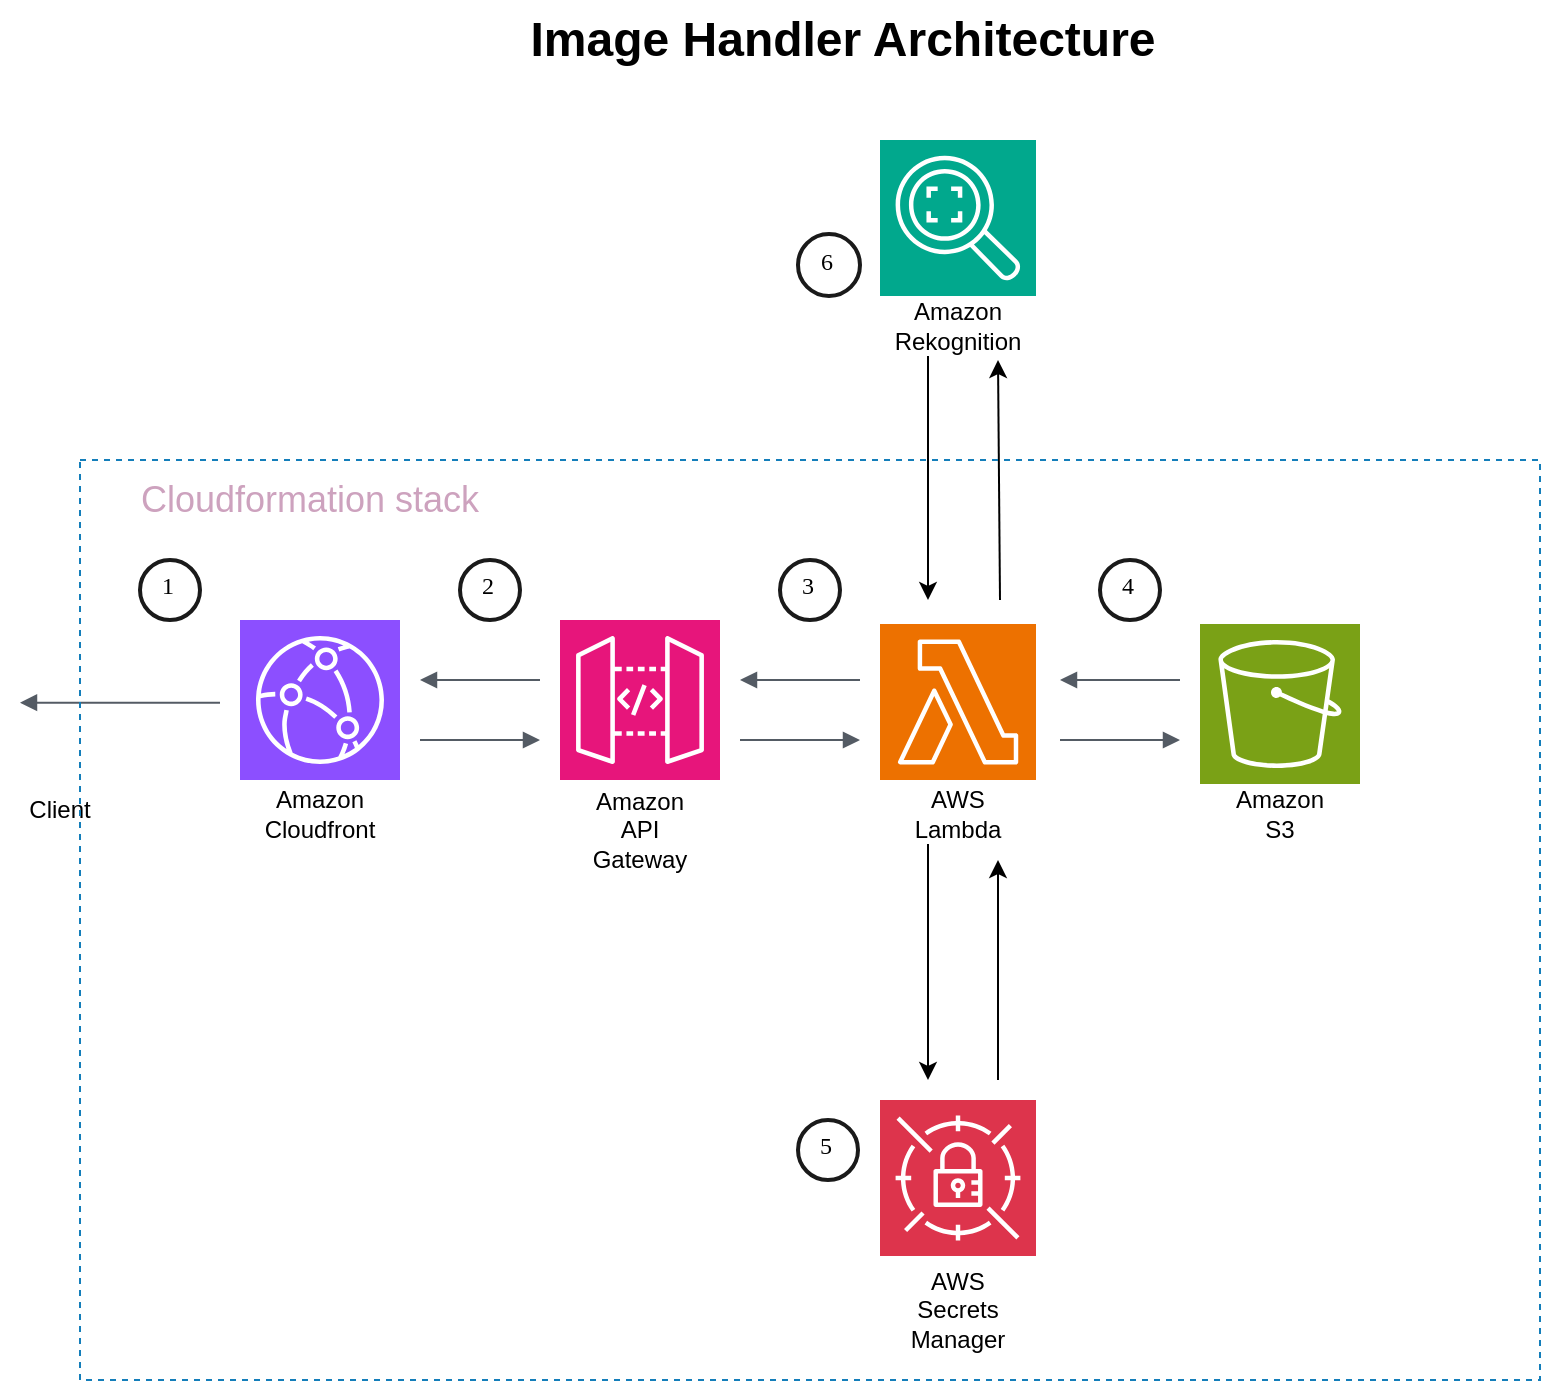 <mxfile version="24.2.5" type="device">
  <diagram name="Page-1" id="yVxbVoCsJgrxHDC4eWpE">
    <mxGraphModel dx="1434" dy="844" grid="1" gridSize="10" guides="1" tooltips="1" connect="1" arrows="1" fold="1" page="1" pageScale="1" pageWidth="827" pageHeight="1169" math="0" shadow="0">
      <root>
        <mxCell id="0" />
        <mxCell id="1" parent="0" />
        <mxCell id="MpaLouSDAzyBsc086wj5-134" value="" style="sketch=0;points=[[0,0,0],[0.25,0,0],[0.5,0,0],[0.75,0,0],[1,0,0],[0,1,0],[0.25,1,0],[0.5,1,0],[0.75,1,0],[1,1,0],[0,0.25,0],[0,0.5,0],[0,0.75,0],[1,0.25,0],[1,0.5,0],[1,0.75,0]];outlineConnect=0;fontColor=#232F3E;fillColor=#8C4FFF;strokeColor=#ffffff;dashed=0;verticalLabelPosition=bottom;verticalAlign=top;align=center;html=1;fontSize=12;fontStyle=0;aspect=fixed;shape=mxgraph.aws4.resourceIcon;resIcon=mxgraph.aws4.cloudfront;" parent="1" vertex="1">
          <mxGeometry x="120" y="320" width="80" height="80" as="geometry" />
        </mxCell>
        <mxCell id="MpaLouSDAzyBsc086wj5-135" value="" style="sketch=0;points=[[0,0,0],[0.25,0,0],[0.5,0,0],[0.75,0,0],[1,0,0],[0,1,0],[0.25,1,0],[0.5,1,0],[0.75,1,0],[1,1,0],[0,0.25,0],[0,0.5,0],[0,0.75,0],[1,0.25,0],[1,0.5,0],[1,0.75,0]];outlineConnect=0;fontColor=#232F3E;fillColor=#E7157B;strokeColor=#ffffff;dashed=0;verticalLabelPosition=bottom;verticalAlign=top;align=center;html=1;fontSize=12;fontStyle=0;aspect=fixed;shape=mxgraph.aws4.resourceIcon;resIcon=mxgraph.aws4.api_gateway;" parent="1" vertex="1">
          <mxGeometry x="280" y="320" width="80" height="80" as="geometry" />
        </mxCell>
        <mxCell id="V1lTG6QdmQS6UyU3iM1M-27" style="edgeStyle=none;rounded=0;orthogonalLoop=1;jettySize=auto;html=1;" parent="1" edge="1">
          <mxGeometry relative="1" as="geometry">
            <mxPoint x="499" y="190" as="targetPoint" />
            <mxPoint x="500" y="310" as="sourcePoint" />
          </mxGeometry>
        </mxCell>
        <mxCell id="MpaLouSDAzyBsc086wj5-138" value="" style="sketch=0;points=[[0,0,0],[0.25,0,0],[0.5,0,0],[0.75,0,0],[1,0,0],[0,1,0],[0.25,1,0],[0.5,1,0],[0.75,1,0],[1,1,0],[0,0.25,0],[0,0.5,0],[0,0.75,0],[1,0.25,0],[1,0.5,0],[1,0.75,0]];outlineConnect=0;fontColor=#232F3E;fillColor=#ED7100;strokeColor=#ffffff;dashed=0;verticalLabelPosition=bottom;verticalAlign=top;align=center;html=1;fontSize=12;fontStyle=0;aspect=fixed;shape=mxgraph.aws4.resourceIcon;resIcon=mxgraph.aws4.lambda;" parent="1" vertex="1">
          <mxGeometry x="440" y="322" width="78" height="78" as="geometry" />
        </mxCell>
        <mxCell id="MpaLouSDAzyBsc086wj5-139" value="" style="sketch=0;points=[[0,0,0],[0.25,0,0],[0.5,0,0],[0.75,0,0],[1,0,0],[0,1,0],[0.25,1,0],[0.5,1,0],[0.75,1,0],[1,1,0],[0,0.25,0],[0,0.5,0],[0,0.75,0],[1,0.25,0],[1,0.5,0],[1,0.75,0]];outlineConnect=0;fontColor=#232F3E;fillColor=#7AA116;strokeColor=#ffffff;dashed=0;verticalLabelPosition=bottom;verticalAlign=top;align=center;html=1;fontSize=12;fontStyle=0;aspect=fixed;shape=mxgraph.aws4.resourceIcon;resIcon=mxgraph.aws4.s3;" parent="1" vertex="1">
          <mxGeometry x="600" y="322" width="80" height="80" as="geometry" />
        </mxCell>
        <mxCell id="V1lTG6QdmQS6UyU3iM1M-30" style="edgeStyle=none;rounded=0;orthogonalLoop=1;jettySize=auto;html=1;" parent="1" edge="1">
          <mxGeometry relative="1" as="geometry">
            <mxPoint x="499" y="440" as="targetPoint" />
            <mxPoint x="499" y="550" as="sourcePoint" />
          </mxGeometry>
        </mxCell>
        <mxCell id="MpaLouSDAzyBsc086wj5-140" value="" style="sketch=0;points=[[0,0,0],[0.25,0,0],[0.5,0,0],[0.75,0,0],[1,0,0],[0,1,0],[0.25,1,0],[0.5,1,0],[0.75,1,0],[1,1,0],[0,0.25,0],[0,0.5,0],[0,0.75,0],[1,0.25,0],[1,0.5,0],[1,0.75,0]];outlineConnect=0;fontColor=#232F3E;fillColor=#DD344C;strokeColor=#ffffff;dashed=0;verticalLabelPosition=bottom;verticalAlign=top;align=center;html=1;fontSize=12;fontStyle=0;aspect=fixed;shape=mxgraph.aws4.resourceIcon;resIcon=mxgraph.aws4.secrets_manager;" parent="1" vertex="1">
          <mxGeometry x="440" y="560" width="78" height="78" as="geometry" />
        </mxCell>
        <mxCell id="MpaLouSDAzyBsc086wj5-141" value="" style="sketch=0;points=[[0,0,0],[0.25,0,0],[0.5,0,0],[0.75,0,0],[1,0,0],[0,1,0],[0.25,1,0],[0.5,1,0],[0.75,1,0],[1,1,0],[0,0.25,0],[0,0.5,0],[0,0.75,0],[1,0.25,0],[1,0.5,0],[1,0.75,0]];outlineConnect=0;fontColor=#232F3E;fillColor=#01A88D;strokeColor=#ffffff;dashed=0;verticalLabelPosition=bottom;verticalAlign=top;align=center;html=1;fontSize=12;fontStyle=0;aspect=fixed;shape=mxgraph.aws4.resourceIcon;resIcon=mxgraph.aws4.rekognition_2;" parent="1" vertex="1">
          <mxGeometry x="440" y="80" width="78" height="78" as="geometry" />
        </mxCell>
        <mxCell id="MpaLouSDAzyBsc086wj5-145" value="" style="edgeStyle=orthogonalEdgeStyle;html=1;endArrow=block;elbow=vertical;startArrow=none;endFill=1;strokeColor=#545B64;rounded=0;" parent="1" edge="1">
          <mxGeometry width="100" relative="1" as="geometry">
            <mxPoint x="530" y="380" as="sourcePoint" />
            <mxPoint x="590" y="380" as="targetPoint" />
          </mxGeometry>
        </mxCell>
        <mxCell id="MpaLouSDAzyBsc086wj5-146" value="" style="edgeStyle=orthogonalEdgeStyle;html=1;endArrow=block;elbow=vertical;startArrow=none;endFill=1;strokeColor=#545B64;rounded=0;" parent="1" edge="1">
          <mxGeometry width="100" relative="1" as="geometry">
            <mxPoint x="370" y="380" as="sourcePoint" />
            <mxPoint x="430" y="380" as="targetPoint" />
          </mxGeometry>
        </mxCell>
        <mxCell id="MpaLouSDAzyBsc086wj5-147" value="" style="edgeStyle=orthogonalEdgeStyle;html=1;endArrow=block;elbow=vertical;startArrow=none;endFill=1;strokeColor=#545B64;rounded=0;" parent="1" edge="1">
          <mxGeometry width="100" relative="1" as="geometry">
            <mxPoint x="210" y="380" as="sourcePoint" />
            <mxPoint x="270" y="380" as="targetPoint" />
          </mxGeometry>
        </mxCell>
        <mxCell id="MpaLouSDAzyBsc086wj5-148" value="" style="edgeStyle=orthogonalEdgeStyle;html=1;endArrow=none;elbow=vertical;startArrow=block;startFill=1;strokeColor=#545B64;rounded=0;" parent="1" edge="1">
          <mxGeometry width="100" relative="1" as="geometry">
            <mxPoint x="210" y="350" as="sourcePoint" />
            <mxPoint x="270" y="350" as="targetPoint" />
          </mxGeometry>
        </mxCell>
        <mxCell id="MpaLouSDAzyBsc086wj5-149" value="" style="edgeStyle=orthogonalEdgeStyle;html=1;endArrow=none;elbow=vertical;startArrow=block;startFill=1;strokeColor=#545B64;rounded=0;" parent="1" edge="1">
          <mxGeometry width="100" relative="1" as="geometry">
            <mxPoint x="370" y="350" as="sourcePoint" />
            <mxPoint x="430" y="350" as="targetPoint" />
          </mxGeometry>
        </mxCell>
        <mxCell id="MpaLouSDAzyBsc086wj5-150" value="" style="edgeStyle=orthogonalEdgeStyle;html=1;endArrow=none;elbow=vertical;startArrow=block;startFill=1;strokeColor=#545B64;rounded=0;" parent="1" edge="1">
          <mxGeometry width="100" relative="1" as="geometry">
            <mxPoint x="530" y="350" as="sourcePoint" />
            <mxPoint x="590" y="350" as="targetPoint" />
          </mxGeometry>
        </mxCell>
        <mxCell id="MpaLouSDAzyBsc086wj5-152" value="" style="edgeStyle=orthogonalEdgeStyle;html=1;endArrow=none;elbow=vertical;startArrow=block;startFill=1;strokeColor=#545B64;rounded=0;" parent="1" edge="1">
          <mxGeometry width="100" relative="1" as="geometry">
            <mxPoint x="10" y="361.33" as="sourcePoint" />
            <mxPoint x="110" y="361.33" as="targetPoint" />
          </mxGeometry>
        </mxCell>
        <mxCell id="V1lTG6QdmQS6UyU3iM1M-18" style="edgeStyle=orthogonalEdgeStyle;rounded=0;orthogonalLoop=1;jettySize=auto;html=1;exitX=0.25;exitY=1;exitDx=0;exitDy=0;" parent="1" source="V1lTG6QdmQS6UyU3iM1M-3" edge="1">
          <mxGeometry relative="1" as="geometry">
            <mxPoint x="464" y="310" as="targetPoint" />
          </mxGeometry>
        </mxCell>
        <mxCell id="V1lTG6QdmQS6UyU3iM1M-3" value="Amazon Rekognition" style="text;html=1;align=center;verticalAlign=middle;whiteSpace=wrap;rounded=0;" parent="1" vertex="1">
          <mxGeometry x="449" y="158" width="60" height="30" as="geometry" />
        </mxCell>
        <mxCell id="V1lTG6QdmQS6UyU3iM1M-4" value="Amazon Cloudfront" style="text;html=1;align=center;verticalAlign=middle;whiteSpace=wrap;rounded=0;" parent="1" vertex="1">
          <mxGeometry x="130" y="402" width="60" height="30" as="geometry" />
        </mxCell>
        <mxCell id="V1lTG6QdmQS6UyU3iM1M-5" value="Amazon API Gateway" style="text;html=1;align=center;verticalAlign=middle;whiteSpace=wrap;rounded=0;" parent="1" vertex="1">
          <mxGeometry x="290" y="410" width="60" height="30" as="geometry" />
        </mxCell>
        <mxCell id="V1lTG6QdmQS6UyU3iM1M-29" style="edgeStyle=none;rounded=0;orthogonalLoop=1;jettySize=auto;html=1;exitX=0.25;exitY=1;exitDx=0;exitDy=0;" parent="1" source="V1lTG6QdmQS6UyU3iM1M-6" edge="1">
          <mxGeometry relative="1" as="geometry">
            <mxPoint x="464" y="550" as="targetPoint" />
          </mxGeometry>
        </mxCell>
        <mxCell id="V1lTG6QdmQS6UyU3iM1M-6" value="AWS Lambda" style="text;html=1;align=center;verticalAlign=middle;whiteSpace=wrap;rounded=0;" parent="1" vertex="1">
          <mxGeometry x="449" y="402" width="60" height="30" as="geometry" />
        </mxCell>
        <mxCell id="V1lTG6QdmQS6UyU3iM1M-7" value="Amazon S3" style="text;html=1;align=center;verticalAlign=middle;whiteSpace=wrap;rounded=0;" parent="1" vertex="1">
          <mxGeometry x="610" y="402" width="60" height="30" as="geometry" />
        </mxCell>
        <mxCell id="V1lTG6QdmQS6UyU3iM1M-8" value="AWS Secrets Manager" style="text;html=1;align=center;verticalAlign=middle;whiteSpace=wrap;rounded=0;" parent="1" vertex="1">
          <mxGeometry x="449" y="650" width="60" height="30" as="geometry" />
        </mxCell>
        <mxCell id="V1lTG6QdmQS6UyU3iM1M-12" value="1" style="ellipse;whiteSpace=wrap;html=1;aspect=fixed;strokeWidth=2;fontFamily=Tahoma;spacingBottom=4;spacingRight=2;strokeColor=#1A1A1A;" parent="1" vertex="1">
          <mxGeometry x="70" y="290" width="30" height="30" as="geometry" />
        </mxCell>
        <mxCell id="V1lTG6QdmQS6UyU3iM1M-13" value="2" style="ellipse;whiteSpace=wrap;html=1;aspect=fixed;strokeWidth=2;fontFamily=Tahoma;spacingBottom=4;spacingRight=2;strokeColor=#1A1A1A;" parent="1" vertex="1">
          <mxGeometry x="230" y="290" width="30" height="30" as="geometry" />
        </mxCell>
        <mxCell id="V1lTG6QdmQS6UyU3iM1M-14" value="3" style="ellipse;whiteSpace=wrap;html=1;aspect=fixed;strokeWidth=2;fontFamily=Tahoma;spacingBottom=4;spacingRight=2;strokeColor=#1A1A1A;" parent="1" vertex="1">
          <mxGeometry x="390" y="290" width="30" height="30" as="geometry" />
        </mxCell>
        <mxCell id="V1lTG6QdmQS6UyU3iM1M-15" value="4" style="ellipse;whiteSpace=wrap;html=1;aspect=fixed;strokeWidth=2;fontFamily=Tahoma;spacingBottom=4;spacingRight=2;strokeColor=#1A1A1A;" parent="1" vertex="1">
          <mxGeometry x="550" y="290" width="30" height="30" as="geometry" />
        </mxCell>
        <mxCell id="V1lTG6QdmQS6UyU3iM1M-16" value="5" style="ellipse;whiteSpace=wrap;html=1;aspect=fixed;strokeWidth=2;fontFamily=Tahoma;spacingBottom=4;spacingRight=2;strokeColor=#1A1A1A;" parent="1" vertex="1">
          <mxGeometry x="399" y="570" width="30" height="30" as="geometry" />
        </mxCell>
        <mxCell id="V1lTG6QdmQS6UyU3iM1M-31" value="Client" style="text;html=1;align=center;verticalAlign=middle;whiteSpace=wrap;rounded=0;" parent="1" vertex="1">
          <mxGeometry y="400" width="60" height="30" as="geometry" />
        </mxCell>
        <mxCell id="V1lTG6QdmQS6UyU3iM1M-36" value="&lt;font color=&quot;#cda2be&quot; style=&quot;font-size: 18px;&quot;&gt;Cloudformation stack&lt;/font&gt;" style="text;html=1;align=center;verticalAlign=middle;whiteSpace=wrap;rounded=0;" parent="1" vertex="1">
          <mxGeometry x="50" y="240" width="210" height="40" as="geometry" />
        </mxCell>
        <mxCell id="V1lTG6QdmQS6UyU3iM1M-37" value="" style="fillColor=none;strokeColor=#147EBA;dashed=1;verticalAlign=top;fontStyle=0;fontColor=#147EBA;whiteSpace=wrap;html=1;" parent="1" vertex="1">
          <mxGeometry x="40" y="240" width="730" height="460" as="geometry" />
        </mxCell>
        <mxCell id="V1lTG6QdmQS6UyU3iM1M-38" value="6" style="ellipse;whiteSpace=wrap;html=1;aspect=fixed;strokeWidth=2;fontFamily=Tahoma;spacingBottom=4;spacingRight=2;strokeColor=#1A1A1A;" parent="1" vertex="1">
          <mxGeometry x="399" y="127" width="31" height="31" as="geometry" />
        </mxCell>
        <mxCell id="V1lTG6QdmQS6UyU3iM1M-39" style="edgeStyle=none;rounded=0;orthogonalLoop=1;jettySize=auto;html=1;exitX=1;exitY=0.5;exitDx=0;exitDy=0;" parent="1" source="V1lTG6QdmQS6UyU3iM1M-38" target="V1lTG6QdmQS6UyU3iM1M-38" edge="1">
          <mxGeometry relative="1" as="geometry" />
        </mxCell>
        <mxCell id="V1lTG6QdmQS6UyU3iM1M-40" value="Image Handler Architecture" style="text;strokeColor=none;fillColor=none;html=1;fontSize=24;fontStyle=1;verticalAlign=middle;align=center;" parent="1" vertex="1">
          <mxGeometry x="360" y="10" width="121" height="40" as="geometry" />
        </mxCell>
      </root>
    </mxGraphModel>
  </diagram>
</mxfile>

